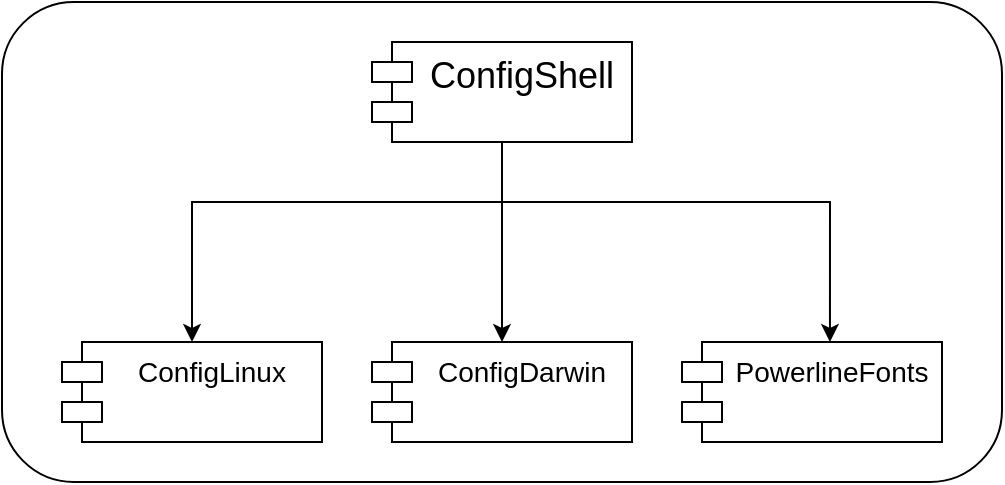 <mxfile version="24.6.4" type="device">
  <diagram name="Page-1" id="uQXPQAZC4jYBxylsKgp4">
    <mxGraphModel dx="1114" dy="998" grid="1" gridSize="10" guides="1" tooltips="1" connect="1" arrows="1" fold="1" page="1" pageScale="1" pageWidth="827" pageHeight="1169" math="0" shadow="0">
      <root>
        <mxCell id="0" />
        <mxCell id="1" parent="0" />
        <mxCell id="jliX9TaiECloQyiQ7Vz3-1" value="" style="rounded=1;whiteSpace=wrap;html=1;" parent="1" vertex="1">
          <mxGeometry x="130" y="100" width="500" height="240" as="geometry" />
        </mxCell>
        <mxCell id="jliX9TaiECloQyiQ7Vz3-4" value="" style="edgeStyle=orthogonalEdgeStyle;rounded=0;orthogonalLoop=1;jettySize=auto;html=1;" parent="1" source="jliX9TaiECloQyiQ7Vz3-2" target="jliX9TaiECloQyiQ7Vz3-3" edge="1">
          <mxGeometry relative="1" as="geometry">
            <Array as="points">
              <mxPoint x="380" y="200" />
              <mxPoint x="225" y="200" />
            </Array>
          </mxGeometry>
        </mxCell>
        <mxCell id="jliX9TaiECloQyiQ7Vz3-7" value="" style="edgeStyle=orthogonalEdgeStyle;rounded=0;orthogonalLoop=1;jettySize=auto;html=1;" parent="1" source="jliX9TaiECloQyiQ7Vz3-2" target="jliX9TaiECloQyiQ7Vz3-6" edge="1">
          <mxGeometry relative="1" as="geometry" />
        </mxCell>
        <mxCell id="jliX9TaiECloQyiQ7Vz3-2" value="&lt;font style=&quot;font-size: 18px;&quot;&gt;ConfigShell&lt;/font&gt;" style="shape=module;align=left;spacingLeft=20;align=center;verticalAlign=top;whiteSpace=wrap;html=1;" parent="1" vertex="1">
          <mxGeometry x="315" y="120" width="130" height="50" as="geometry" />
        </mxCell>
        <mxCell id="jliX9TaiECloQyiQ7Vz3-3" value="&lt;font style=&quot;font-size: 14px;&quot;&gt;ConfigLinux&lt;/font&gt;" style="shape=module;align=left;spacingLeft=20;align=center;verticalAlign=top;whiteSpace=wrap;html=1;" parent="1" vertex="1">
          <mxGeometry x="160" y="270" width="130" height="50" as="geometry" />
        </mxCell>
        <mxCell id="jliX9TaiECloQyiQ7Vz3-6" value="&lt;font style=&quot;font-size: 14px;&quot;&gt;ConfigDarwin&lt;/font&gt;" style="shape=module;align=left;spacingLeft=20;align=center;verticalAlign=top;whiteSpace=wrap;html=1;" parent="1" vertex="1">
          <mxGeometry x="315" y="270" width="130" height="50" as="geometry" />
        </mxCell>
        <mxCell id="mjKk8xjQ64TR2qeay8wm-1" value="&lt;font style=&quot;font-size: 14px;&quot;&gt;PowerlineFonts&lt;/font&gt;" style="shape=module;align=left;spacingLeft=20;align=center;verticalAlign=top;whiteSpace=wrap;html=1;" vertex="1" parent="1">
          <mxGeometry x="470" y="270" width="130" height="50" as="geometry" />
        </mxCell>
        <mxCell id="mjKk8xjQ64TR2qeay8wm-2" style="edgeStyle=orthogonalEdgeStyle;rounded=0;orthogonalLoop=1;jettySize=auto;html=1;entryX=0.569;entryY=0;entryDx=0;entryDy=0;entryPerimeter=0;" edge="1" parent="1" source="jliX9TaiECloQyiQ7Vz3-2" target="mjKk8xjQ64TR2qeay8wm-1">
          <mxGeometry relative="1" as="geometry">
            <Array as="points">
              <mxPoint x="380" y="200" />
              <mxPoint x="544" y="200" />
            </Array>
          </mxGeometry>
        </mxCell>
      </root>
    </mxGraphModel>
  </diagram>
</mxfile>

